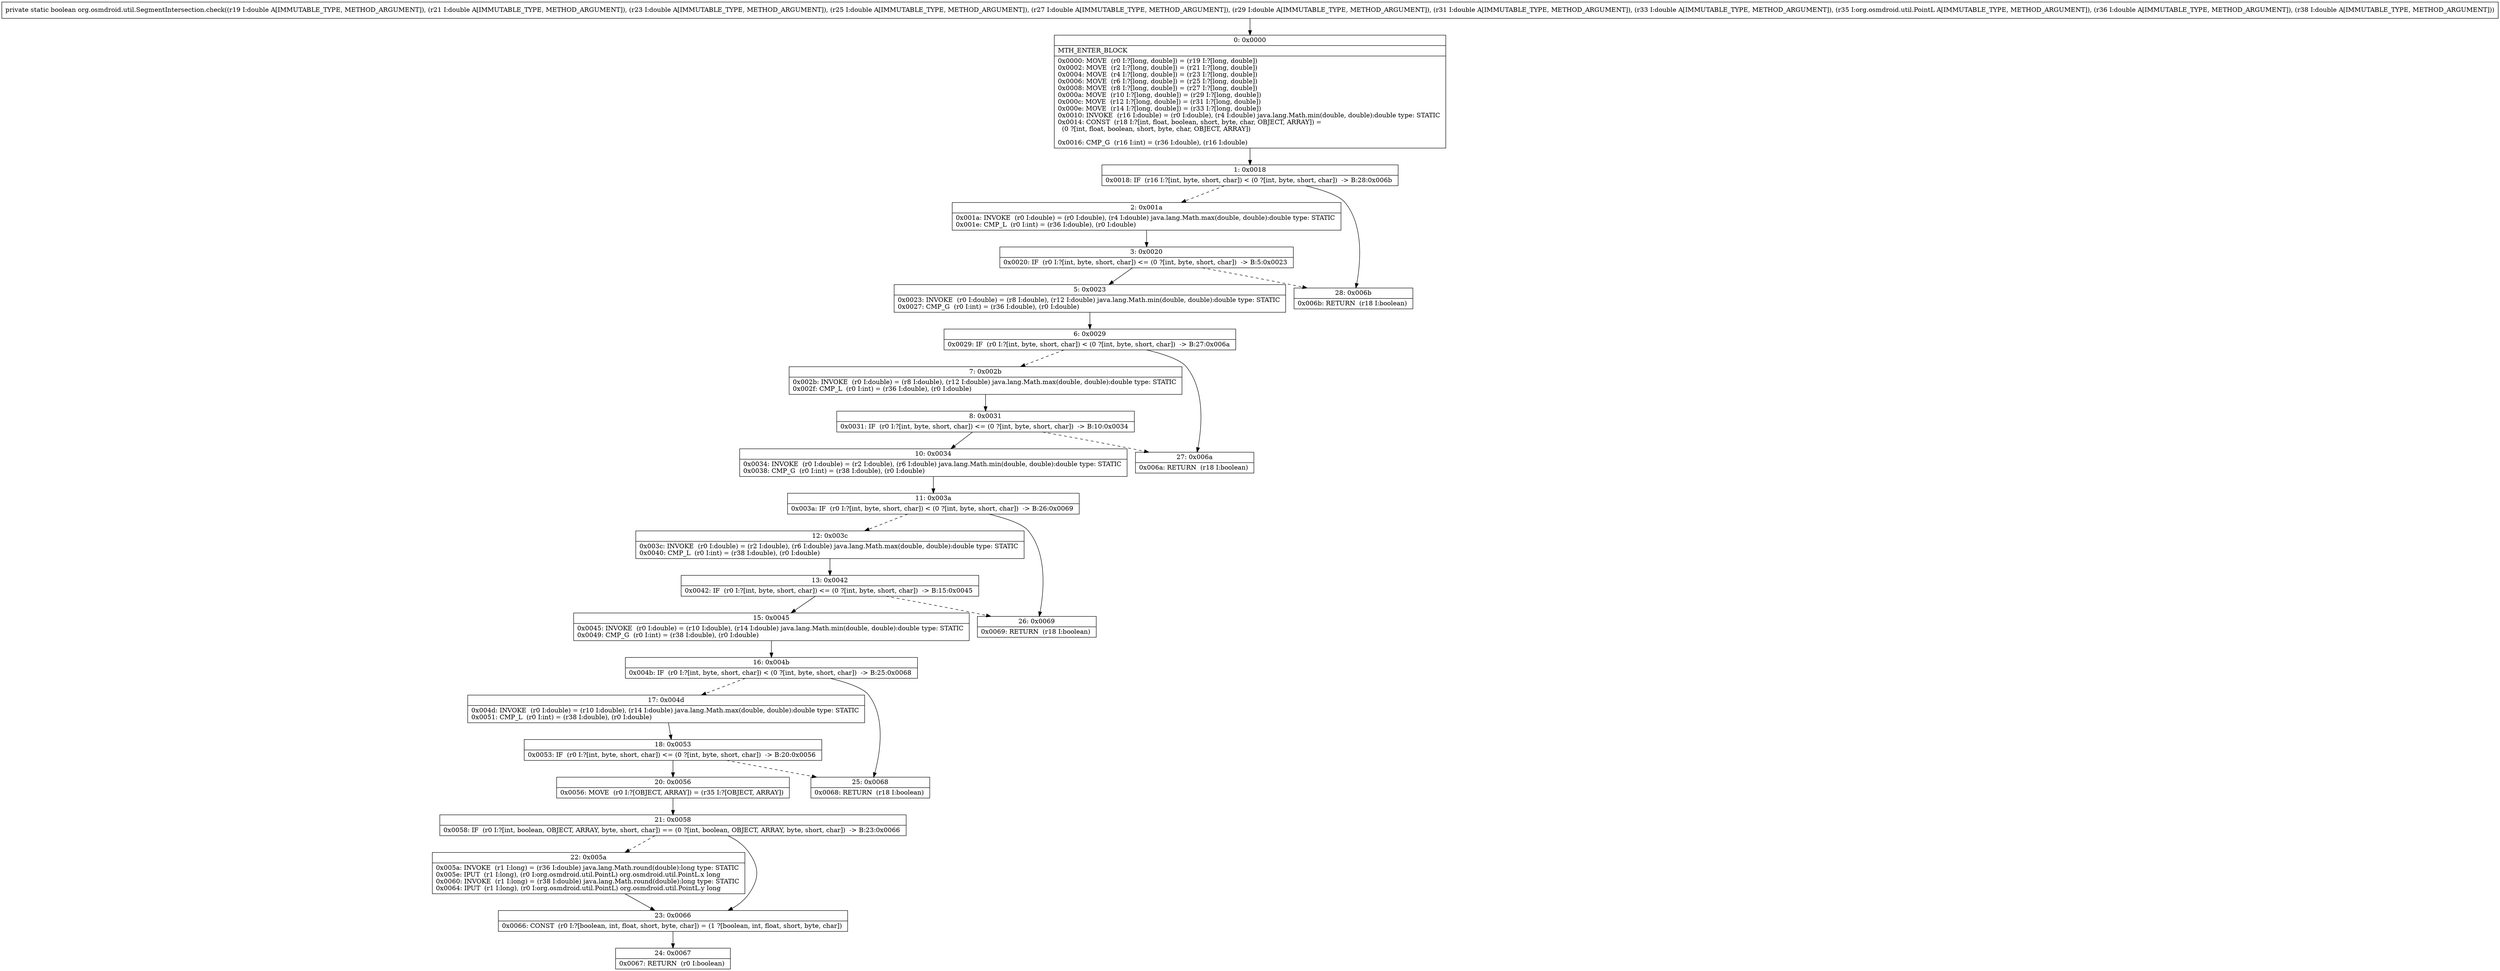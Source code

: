 digraph "CFG fororg.osmdroid.util.SegmentIntersection.check(DDDDDDDDLorg\/osmdroid\/util\/PointL;DD)Z" {
Node_0 [shape=record,label="{0\:\ 0x0000|MTH_ENTER_BLOCK\l|0x0000: MOVE  (r0 I:?[long, double]) = (r19 I:?[long, double]) \l0x0002: MOVE  (r2 I:?[long, double]) = (r21 I:?[long, double]) \l0x0004: MOVE  (r4 I:?[long, double]) = (r23 I:?[long, double]) \l0x0006: MOVE  (r6 I:?[long, double]) = (r25 I:?[long, double]) \l0x0008: MOVE  (r8 I:?[long, double]) = (r27 I:?[long, double]) \l0x000a: MOVE  (r10 I:?[long, double]) = (r29 I:?[long, double]) \l0x000c: MOVE  (r12 I:?[long, double]) = (r31 I:?[long, double]) \l0x000e: MOVE  (r14 I:?[long, double]) = (r33 I:?[long, double]) \l0x0010: INVOKE  (r16 I:double) = (r0 I:double), (r4 I:double) java.lang.Math.min(double, double):double type: STATIC \l0x0014: CONST  (r18 I:?[int, float, boolean, short, byte, char, OBJECT, ARRAY]) = \l  (0 ?[int, float, boolean, short, byte, char, OBJECT, ARRAY])\l \l0x0016: CMP_G  (r16 I:int) = (r36 I:double), (r16 I:double) \l}"];
Node_1 [shape=record,label="{1\:\ 0x0018|0x0018: IF  (r16 I:?[int, byte, short, char]) \< (0 ?[int, byte, short, char])  \-\> B:28:0x006b \l}"];
Node_2 [shape=record,label="{2\:\ 0x001a|0x001a: INVOKE  (r0 I:double) = (r0 I:double), (r4 I:double) java.lang.Math.max(double, double):double type: STATIC \l0x001e: CMP_L  (r0 I:int) = (r36 I:double), (r0 I:double) \l}"];
Node_3 [shape=record,label="{3\:\ 0x0020|0x0020: IF  (r0 I:?[int, byte, short, char]) \<= (0 ?[int, byte, short, char])  \-\> B:5:0x0023 \l}"];
Node_5 [shape=record,label="{5\:\ 0x0023|0x0023: INVOKE  (r0 I:double) = (r8 I:double), (r12 I:double) java.lang.Math.min(double, double):double type: STATIC \l0x0027: CMP_G  (r0 I:int) = (r36 I:double), (r0 I:double) \l}"];
Node_6 [shape=record,label="{6\:\ 0x0029|0x0029: IF  (r0 I:?[int, byte, short, char]) \< (0 ?[int, byte, short, char])  \-\> B:27:0x006a \l}"];
Node_7 [shape=record,label="{7\:\ 0x002b|0x002b: INVOKE  (r0 I:double) = (r8 I:double), (r12 I:double) java.lang.Math.max(double, double):double type: STATIC \l0x002f: CMP_L  (r0 I:int) = (r36 I:double), (r0 I:double) \l}"];
Node_8 [shape=record,label="{8\:\ 0x0031|0x0031: IF  (r0 I:?[int, byte, short, char]) \<= (0 ?[int, byte, short, char])  \-\> B:10:0x0034 \l}"];
Node_10 [shape=record,label="{10\:\ 0x0034|0x0034: INVOKE  (r0 I:double) = (r2 I:double), (r6 I:double) java.lang.Math.min(double, double):double type: STATIC \l0x0038: CMP_G  (r0 I:int) = (r38 I:double), (r0 I:double) \l}"];
Node_11 [shape=record,label="{11\:\ 0x003a|0x003a: IF  (r0 I:?[int, byte, short, char]) \< (0 ?[int, byte, short, char])  \-\> B:26:0x0069 \l}"];
Node_12 [shape=record,label="{12\:\ 0x003c|0x003c: INVOKE  (r0 I:double) = (r2 I:double), (r6 I:double) java.lang.Math.max(double, double):double type: STATIC \l0x0040: CMP_L  (r0 I:int) = (r38 I:double), (r0 I:double) \l}"];
Node_13 [shape=record,label="{13\:\ 0x0042|0x0042: IF  (r0 I:?[int, byte, short, char]) \<= (0 ?[int, byte, short, char])  \-\> B:15:0x0045 \l}"];
Node_15 [shape=record,label="{15\:\ 0x0045|0x0045: INVOKE  (r0 I:double) = (r10 I:double), (r14 I:double) java.lang.Math.min(double, double):double type: STATIC \l0x0049: CMP_G  (r0 I:int) = (r38 I:double), (r0 I:double) \l}"];
Node_16 [shape=record,label="{16\:\ 0x004b|0x004b: IF  (r0 I:?[int, byte, short, char]) \< (0 ?[int, byte, short, char])  \-\> B:25:0x0068 \l}"];
Node_17 [shape=record,label="{17\:\ 0x004d|0x004d: INVOKE  (r0 I:double) = (r10 I:double), (r14 I:double) java.lang.Math.max(double, double):double type: STATIC \l0x0051: CMP_L  (r0 I:int) = (r38 I:double), (r0 I:double) \l}"];
Node_18 [shape=record,label="{18\:\ 0x0053|0x0053: IF  (r0 I:?[int, byte, short, char]) \<= (0 ?[int, byte, short, char])  \-\> B:20:0x0056 \l}"];
Node_20 [shape=record,label="{20\:\ 0x0056|0x0056: MOVE  (r0 I:?[OBJECT, ARRAY]) = (r35 I:?[OBJECT, ARRAY]) \l}"];
Node_21 [shape=record,label="{21\:\ 0x0058|0x0058: IF  (r0 I:?[int, boolean, OBJECT, ARRAY, byte, short, char]) == (0 ?[int, boolean, OBJECT, ARRAY, byte, short, char])  \-\> B:23:0x0066 \l}"];
Node_22 [shape=record,label="{22\:\ 0x005a|0x005a: INVOKE  (r1 I:long) = (r36 I:double) java.lang.Math.round(double):long type: STATIC \l0x005e: IPUT  (r1 I:long), (r0 I:org.osmdroid.util.PointL) org.osmdroid.util.PointL.x long \l0x0060: INVOKE  (r1 I:long) = (r38 I:double) java.lang.Math.round(double):long type: STATIC \l0x0064: IPUT  (r1 I:long), (r0 I:org.osmdroid.util.PointL) org.osmdroid.util.PointL.y long \l}"];
Node_23 [shape=record,label="{23\:\ 0x0066|0x0066: CONST  (r0 I:?[boolean, int, float, short, byte, char]) = (1 ?[boolean, int, float, short, byte, char]) \l}"];
Node_24 [shape=record,label="{24\:\ 0x0067|0x0067: RETURN  (r0 I:boolean) \l}"];
Node_25 [shape=record,label="{25\:\ 0x0068|0x0068: RETURN  (r18 I:boolean) \l}"];
Node_26 [shape=record,label="{26\:\ 0x0069|0x0069: RETURN  (r18 I:boolean) \l}"];
Node_27 [shape=record,label="{27\:\ 0x006a|0x006a: RETURN  (r18 I:boolean) \l}"];
Node_28 [shape=record,label="{28\:\ 0x006b|0x006b: RETURN  (r18 I:boolean) \l}"];
MethodNode[shape=record,label="{private static boolean org.osmdroid.util.SegmentIntersection.check((r19 I:double A[IMMUTABLE_TYPE, METHOD_ARGUMENT]), (r21 I:double A[IMMUTABLE_TYPE, METHOD_ARGUMENT]), (r23 I:double A[IMMUTABLE_TYPE, METHOD_ARGUMENT]), (r25 I:double A[IMMUTABLE_TYPE, METHOD_ARGUMENT]), (r27 I:double A[IMMUTABLE_TYPE, METHOD_ARGUMENT]), (r29 I:double A[IMMUTABLE_TYPE, METHOD_ARGUMENT]), (r31 I:double A[IMMUTABLE_TYPE, METHOD_ARGUMENT]), (r33 I:double A[IMMUTABLE_TYPE, METHOD_ARGUMENT]), (r35 I:org.osmdroid.util.PointL A[IMMUTABLE_TYPE, METHOD_ARGUMENT]), (r36 I:double A[IMMUTABLE_TYPE, METHOD_ARGUMENT]), (r38 I:double A[IMMUTABLE_TYPE, METHOD_ARGUMENT])) }"];
MethodNode -> Node_0;
Node_0 -> Node_1;
Node_1 -> Node_2[style=dashed];
Node_1 -> Node_28;
Node_2 -> Node_3;
Node_3 -> Node_5;
Node_3 -> Node_28[style=dashed];
Node_5 -> Node_6;
Node_6 -> Node_7[style=dashed];
Node_6 -> Node_27;
Node_7 -> Node_8;
Node_8 -> Node_10;
Node_8 -> Node_27[style=dashed];
Node_10 -> Node_11;
Node_11 -> Node_12[style=dashed];
Node_11 -> Node_26;
Node_12 -> Node_13;
Node_13 -> Node_15;
Node_13 -> Node_26[style=dashed];
Node_15 -> Node_16;
Node_16 -> Node_17[style=dashed];
Node_16 -> Node_25;
Node_17 -> Node_18;
Node_18 -> Node_20;
Node_18 -> Node_25[style=dashed];
Node_20 -> Node_21;
Node_21 -> Node_22[style=dashed];
Node_21 -> Node_23;
Node_22 -> Node_23;
Node_23 -> Node_24;
}

